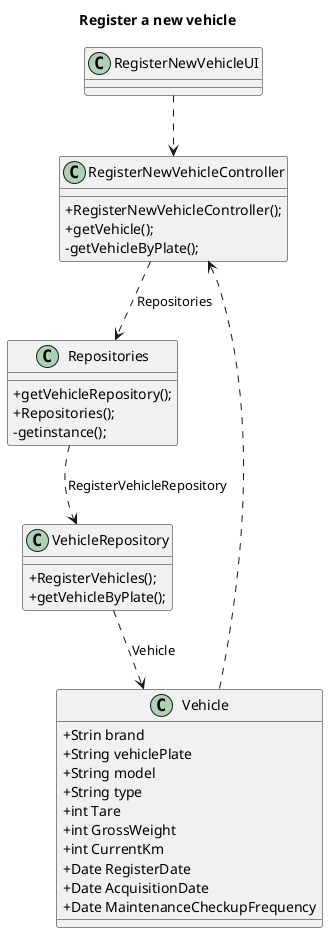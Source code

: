 @startuml
title Register a new vehicle

skinparam classAttributeIconSize 0


class RegisterNewVehicleController {

    + RegisterNewVehicleController();
    +getVehicle();
    -getVehicleByPlate();

     }

class RegisterNewVehicleUI {

}

class Repositories{
    + getVehicleRepository();
    +Repositories();
    -getinstance();

}
class VehicleRepository{
    +RegisterVehicles();
    +getVehicleByPlate();

}

class Vehicle {
    +Strin brand
    +String vehiclePlate
    +String model
    +String type
    +int Tare
    +int GrossWeight
    +int CurrentKm
    +Date RegisterDate
    +Date AcquisitionDate
    +Date MaintenanceCheckupFrequency
}

RegisterNewVehicleUI ..> RegisterNewVehicleController
RegisterNewVehicleController ..> Repositories : Repositories
Vehicle ..> RegisterNewVehicleController
Repositories ..> VehicleRepository : RegisterVehicleRepository
VehicleRepository ..> Vehicle : Vehicle
@enduml